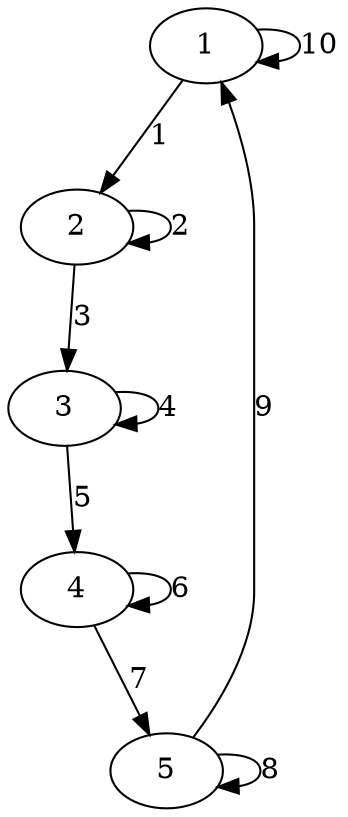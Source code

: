 digraph {
1 -> 2 [label = "1"]
2 -> 2 [label = "2"]
2 -> 3 [label = "3"]
3 -> 3 [label = "4"]
3 -> 4 [label = "5"]
4 -> 4 [label = "6"]
4 -> 5 [label = "7"]
5 -> 5 [label = "8"]
5 -> 1 [label = "9"]
1 -> 1 [label = "10"]
}
